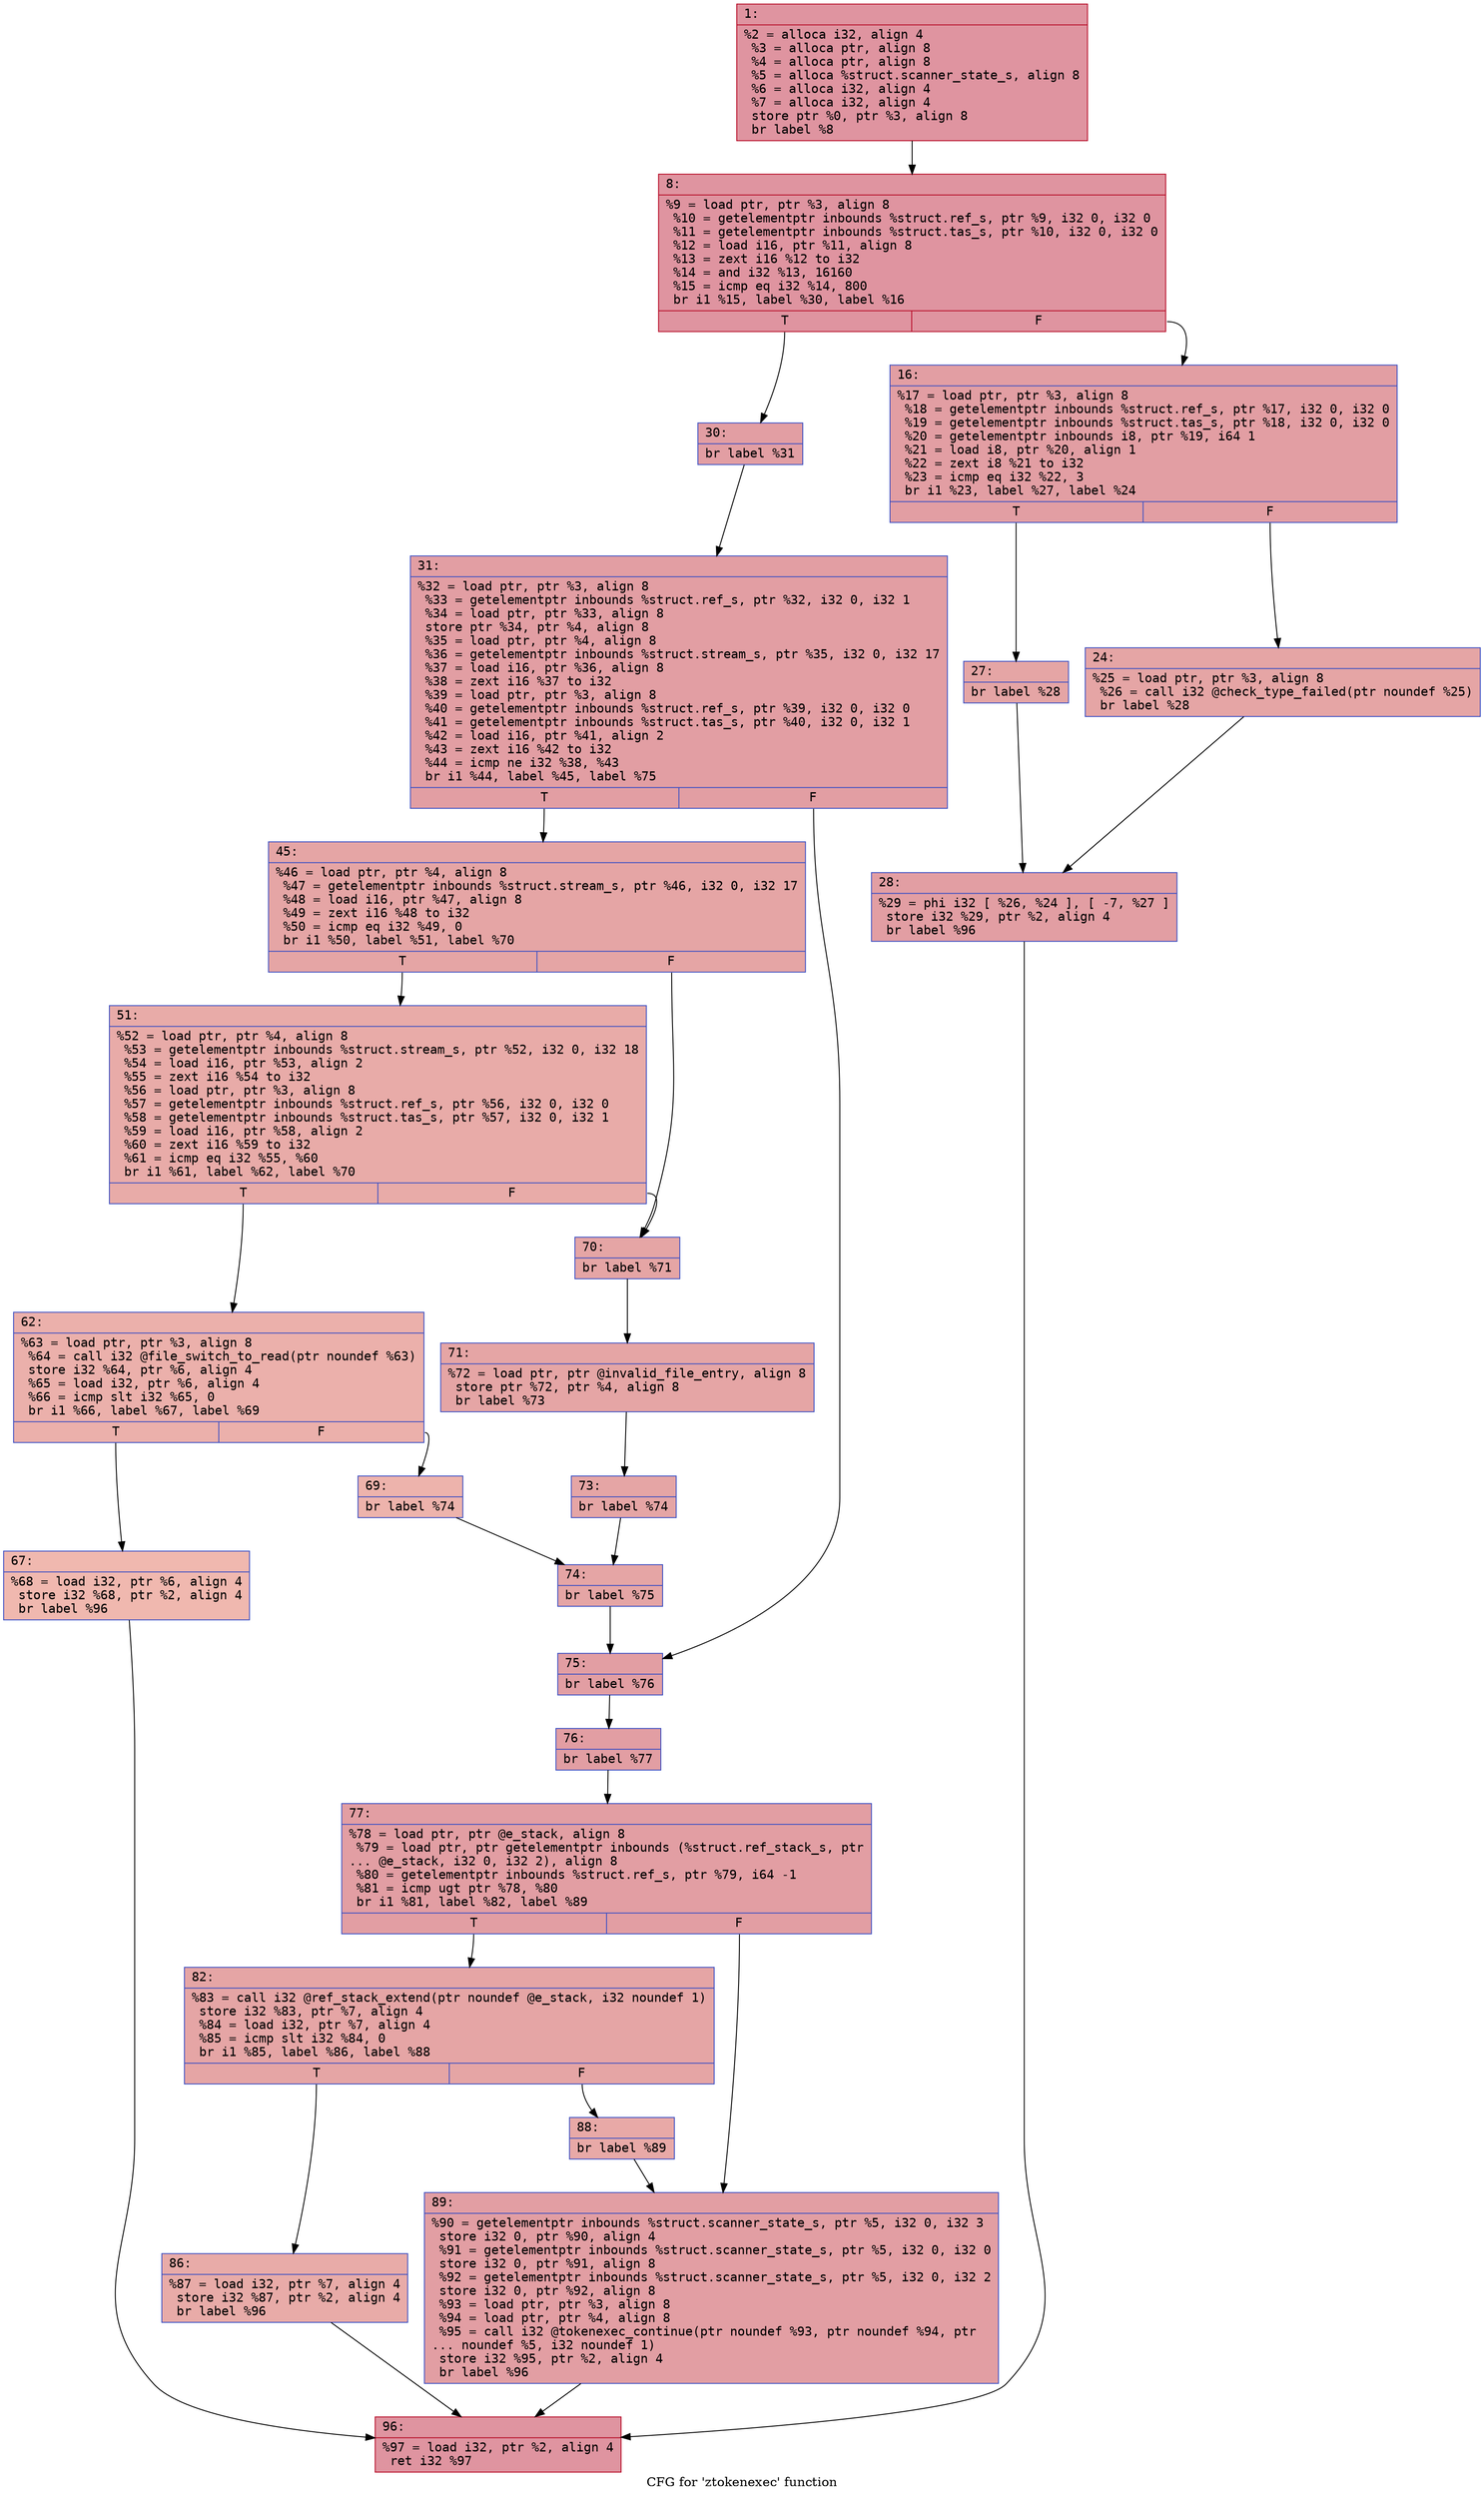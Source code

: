 digraph "CFG for 'ztokenexec' function" {
	label="CFG for 'ztokenexec' function";

	Node0x600001b26580 [shape=record,color="#b70d28ff", style=filled, fillcolor="#b70d2870" fontname="Courier",label="{1:\l|  %2 = alloca i32, align 4\l  %3 = alloca ptr, align 8\l  %4 = alloca ptr, align 8\l  %5 = alloca %struct.scanner_state_s, align 8\l  %6 = alloca i32, align 4\l  %7 = alloca i32, align 4\l  store ptr %0, ptr %3, align 8\l  br label %8\l}"];
	Node0x600001b26580 -> Node0x600001b265d0[tooltip="1 -> 8\nProbability 100.00%" ];
	Node0x600001b265d0 [shape=record,color="#b70d28ff", style=filled, fillcolor="#b70d2870" fontname="Courier",label="{8:\l|  %9 = load ptr, ptr %3, align 8\l  %10 = getelementptr inbounds %struct.ref_s, ptr %9, i32 0, i32 0\l  %11 = getelementptr inbounds %struct.tas_s, ptr %10, i32 0, i32 0\l  %12 = load i16, ptr %11, align 8\l  %13 = zext i16 %12 to i32\l  %14 = and i32 %13, 16160\l  %15 = icmp eq i32 %14, 800\l  br i1 %15, label %30, label %16\l|{<s0>T|<s1>F}}"];
	Node0x600001b265d0:s0 -> Node0x600001b26760[tooltip="8 -> 30\nProbability 50.00%" ];
	Node0x600001b265d0:s1 -> Node0x600001b26620[tooltip="8 -> 16\nProbability 50.00%" ];
	Node0x600001b26620 [shape=record,color="#3d50c3ff", style=filled, fillcolor="#be242e70" fontname="Courier",label="{16:\l|  %17 = load ptr, ptr %3, align 8\l  %18 = getelementptr inbounds %struct.ref_s, ptr %17, i32 0, i32 0\l  %19 = getelementptr inbounds %struct.tas_s, ptr %18, i32 0, i32 0\l  %20 = getelementptr inbounds i8, ptr %19, i64 1\l  %21 = load i8, ptr %20, align 1\l  %22 = zext i8 %21 to i32\l  %23 = icmp eq i32 %22, 3\l  br i1 %23, label %27, label %24\l|{<s0>T|<s1>F}}"];
	Node0x600001b26620:s0 -> Node0x600001b266c0[tooltip="16 -> 27\nProbability 50.00%" ];
	Node0x600001b26620:s1 -> Node0x600001b26670[tooltip="16 -> 24\nProbability 50.00%" ];
	Node0x600001b26670 [shape=record,color="#3d50c3ff", style=filled, fillcolor="#c5333470" fontname="Courier",label="{24:\l|  %25 = load ptr, ptr %3, align 8\l  %26 = call i32 @check_type_failed(ptr noundef %25)\l  br label %28\l}"];
	Node0x600001b26670 -> Node0x600001b26710[tooltip="24 -> 28\nProbability 100.00%" ];
	Node0x600001b266c0 [shape=record,color="#3d50c3ff", style=filled, fillcolor="#c5333470" fontname="Courier",label="{27:\l|  br label %28\l}"];
	Node0x600001b266c0 -> Node0x600001b26710[tooltip="27 -> 28\nProbability 100.00%" ];
	Node0x600001b26710 [shape=record,color="#3d50c3ff", style=filled, fillcolor="#be242e70" fontname="Courier",label="{28:\l|  %29 = phi i32 [ %26, %24 ], [ -7, %27 ]\l  store i32 %29, ptr %2, align 4\l  br label %96\l}"];
	Node0x600001b26710 -> Node0x600001b26d00[tooltip="28 -> 96\nProbability 100.00%" ];
	Node0x600001b26760 [shape=record,color="#3d50c3ff", style=filled, fillcolor="#be242e70" fontname="Courier",label="{30:\l|  br label %31\l}"];
	Node0x600001b26760 -> Node0x600001b267b0[tooltip="30 -> 31\nProbability 100.00%" ];
	Node0x600001b267b0 [shape=record,color="#3d50c3ff", style=filled, fillcolor="#be242e70" fontname="Courier",label="{31:\l|  %32 = load ptr, ptr %3, align 8\l  %33 = getelementptr inbounds %struct.ref_s, ptr %32, i32 0, i32 1\l  %34 = load ptr, ptr %33, align 8\l  store ptr %34, ptr %4, align 8\l  %35 = load ptr, ptr %4, align 8\l  %36 = getelementptr inbounds %struct.stream_s, ptr %35, i32 0, i32 17\l  %37 = load i16, ptr %36, align 8\l  %38 = zext i16 %37 to i32\l  %39 = load ptr, ptr %3, align 8\l  %40 = getelementptr inbounds %struct.ref_s, ptr %39, i32 0, i32 0\l  %41 = getelementptr inbounds %struct.tas_s, ptr %40, i32 0, i32 1\l  %42 = load i16, ptr %41, align 2\l  %43 = zext i16 %42 to i32\l  %44 = icmp ne i32 %38, %43\l  br i1 %44, label %45, label %75\l|{<s0>T|<s1>F}}"];
	Node0x600001b267b0:s0 -> Node0x600001b26800[tooltip="31 -> 45\nProbability 50.00%" ];
	Node0x600001b267b0:s1 -> Node0x600001b26ad0[tooltip="31 -> 75\nProbability 50.00%" ];
	Node0x600001b26800 [shape=record,color="#3d50c3ff", style=filled, fillcolor="#c5333470" fontname="Courier",label="{45:\l|  %46 = load ptr, ptr %4, align 8\l  %47 = getelementptr inbounds %struct.stream_s, ptr %46, i32 0, i32 17\l  %48 = load i16, ptr %47, align 8\l  %49 = zext i16 %48 to i32\l  %50 = icmp eq i32 %49, 0\l  br i1 %50, label %51, label %70\l|{<s0>T|<s1>F}}"];
	Node0x600001b26800:s0 -> Node0x600001b26850[tooltip="45 -> 51\nProbability 37.50%" ];
	Node0x600001b26800:s1 -> Node0x600001b26990[tooltip="45 -> 70\nProbability 62.50%" ];
	Node0x600001b26850 [shape=record,color="#3d50c3ff", style=filled, fillcolor="#cc403a70" fontname="Courier",label="{51:\l|  %52 = load ptr, ptr %4, align 8\l  %53 = getelementptr inbounds %struct.stream_s, ptr %52, i32 0, i32 18\l  %54 = load i16, ptr %53, align 2\l  %55 = zext i16 %54 to i32\l  %56 = load ptr, ptr %3, align 8\l  %57 = getelementptr inbounds %struct.ref_s, ptr %56, i32 0, i32 0\l  %58 = getelementptr inbounds %struct.tas_s, ptr %57, i32 0, i32 1\l  %59 = load i16, ptr %58, align 2\l  %60 = zext i16 %59 to i32\l  %61 = icmp eq i32 %55, %60\l  br i1 %61, label %62, label %70\l|{<s0>T|<s1>F}}"];
	Node0x600001b26850:s0 -> Node0x600001b268a0[tooltip="51 -> 62\nProbability 50.00%" ];
	Node0x600001b26850:s1 -> Node0x600001b26990[tooltip="51 -> 70\nProbability 50.00%" ];
	Node0x600001b268a0 [shape=record,color="#3d50c3ff", style=filled, fillcolor="#d24b4070" fontname="Courier",label="{62:\l|  %63 = load ptr, ptr %3, align 8\l  %64 = call i32 @file_switch_to_read(ptr noundef %63)\l  store i32 %64, ptr %6, align 4\l  %65 = load i32, ptr %6, align 4\l  %66 = icmp slt i32 %65, 0\l  br i1 %66, label %67, label %69\l|{<s0>T|<s1>F}}"];
	Node0x600001b268a0:s0 -> Node0x600001b268f0[tooltip="62 -> 67\nProbability 37.50%" ];
	Node0x600001b268a0:s1 -> Node0x600001b26940[tooltip="62 -> 69\nProbability 62.50%" ];
	Node0x600001b268f0 [shape=record,color="#3d50c3ff", style=filled, fillcolor="#dc5d4a70" fontname="Courier",label="{67:\l|  %68 = load i32, ptr %6, align 4\l  store i32 %68, ptr %2, align 4\l  br label %96\l}"];
	Node0x600001b268f0 -> Node0x600001b26d00[tooltip="67 -> 96\nProbability 100.00%" ];
	Node0x600001b26940 [shape=record,color="#3d50c3ff", style=filled, fillcolor="#d6524470" fontname="Courier",label="{69:\l|  br label %74\l}"];
	Node0x600001b26940 -> Node0x600001b26a80[tooltip="69 -> 74\nProbability 100.00%" ];
	Node0x600001b26990 [shape=record,color="#3d50c3ff", style=filled, fillcolor="#c5333470" fontname="Courier",label="{70:\l|  br label %71\l}"];
	Node0x600001b26990 -> Node0x600001b269e0[tooltip="70 -> 71\nProbability 100.00%" ];
	Node0x600001b269e0 [shape=record,color="#3d50c3ff", style=filled, fillcolor="#c5333470" fontname="Courier",label="{71:\l|  %72 = load ptr, ptr @invalid_file_entry, align 8\l  store ptr %72, ptr %4, align 8\l  br label %73\l}"];
	Node0x600001b269e0 -> Node0x600001b26a30[tooltip="71 -> 73\nProbability 100.00%" ];
	Node0x600001b26a30 [shape=record,color="#3d50c3ff", style=filled, fillcolor="#c5333470" fontname="Courier",label="{73:\l|  br label %74\l}"];
	Node0x600001b26a30 -> Node0x600001b26a80[tooltip="73 -> 74\nProbability 100.00%" ];
	Node0x600001b26a80 [shape=record,color="#3d50c3ff", style=filled, fillcolor="#c5333470" fontname="Courier",label="{74:\l|  br label %75\l}"];
	Node0x600001b26a80 -> Node0x600001b26ad0[tooltip="74 -> 75\nProbability 100.00%" ];
	Node0x600001b26ad0 [shape=record,color="#3d50c3ff", style=filled, fillcolor="#be242e70" fontname="Courier",label="{75:\l|  br label %76\l}"];
	Node0x600001b26ad0 -> Node0x600001b26b20[tooltip="75 -> 76\nProbability 100.00%" ];
	Node0x600001b26b20 [shape=record,color="#3d50c3ff", style=filled, fillcolor="#be242e70" fontname="Courier",label="{76:\l|  br label %77\l}"];
	Node0x600001b26b20 -> Node0x600001b26b70[tooltip="76 -> 77\nProbability 100.00%" ];
	Node0x600001b26b70 [shape=record,color="#3d50c3ff", style=filled, fillcolor="#be242e70" fontname="Courier",label="{77:\l|  %78 = load ptr, ptr @e_stack, align 8\l  %79 = load ptr, ptr getelementptr inbounds (%struct.ref_stack_s, ptr\l... @e_stack, i32 0, i32 2), align 8\l  %80 = getelementptr inbounds %struct.ref_s, ptr %79, i64 -1\l  %81 = icmp ugt ptr %78, %80\l  br i1 %81, label %82, label %89\l|{<s0>T|<s1>F}}"];
	Node0x600001b26b70:s0 -> Node0x600001b26bc0[tooltip="77 -> 82\nProbability 50.00%" ];
	Node0x600001b26b70:s1 -> Node0x600001b26cb0[tooltip="77 -> 89\nProbability 50.00%" ];
	Node0x600001b26bc0 [shape=record,color="#3d50c3ff", style=filled, fillcolor="#c5333470" fontname="Courier",label="{82:\l|  %83 = call i32 @ref_stack_extend(ptr noundef @e_stack, i32 noundef 1)\l  store i32 %83, ptr %7, align 4\l  %84 = load i32, ptr %7, align 4\l  %85 = icmp slt i32 %84, 0\l  br i1 %85, label %86, label %88\l|{<s0>T|<s1>F}}"];
	Node0x600001b26bc0:s0 -> Node0x600001b26c10[tooltip="82 -> 86\nProbability 37.50%" ];
	Node0x600001b26bc0:s1 -> Node0x600001b26c60[tooltip="82 -> 88\nProbability 62.50%" ];
	Node0x600001b26c10 [shape=record,color="#3d50c3ff", style=filled, fillcolor="#cc403a70" fontname="Courier",label="{86:\l|  %87 = load i32, ptr %7, align 4\l  store i32 %87, ptr %2, align 4\l  br label %96\l}"];
	Node0x600001b26c10 -> Node0x600001b26d00[tooltip="86 -> 96\nProbability 100.00%" ];
	Node0x600001b26c60 [shape=record,color="#3d50c3ff", style=filled, fillcolor="#ca3b3770" fontname="Courier",label="{88:\l|  br label %89\l}"];
	Node0x600001b26c60 -> Node0x600001b26cb0[tooltip="88 -> 89\nProbability 100.00%" ];
	Node0x600001b26cb0 [shape=record,color="#3d50c3ff", style=filled, fillcolor="#be242e70" fontname="Courier",label="{89:\l|  %90 = getelementptr inbounds %struct.scanner_state_s, ptr %5, i32 0, i32 3\l  store i32 0, ptr %90, align 4\l  %91 = getelementptr inbounds %struct.scanner_state_s, ptr %5, i32 0, i32 0\l  store i32 0, ptr %91, align 8\l  %92 = getelementptr inbounds %struct.scanner_state_s, ptr %5, i32 0, i32 2\l  store i32 0, ptr %92, align 8\l  %93 = load ptr, ptr %3, align 8\l  %94 = load ptr, ptr %4, align 8\l  %95 = call i32 @tokenexec_continue(ptr noundef %93, ptr noundef %94, ptr\l... noundef %5, i32 noundef 1)\l  store i32 %95, ptr %2, align 4\l  br label %96\l}"];
	Node0x600001b26cb0 -> Node0x600001b26d00[tooltip="89 -> 96\nProbability 100.00%" ];
	Node0x600001b26d00 [shape=record,color="#b70d28ff", style=filled, fillcolor="#b70d2870" fontname="Courier",label="{96:\l|  %97 = load i32, ptr %2, align 4\l  ret i32 %97\l}"];
}
